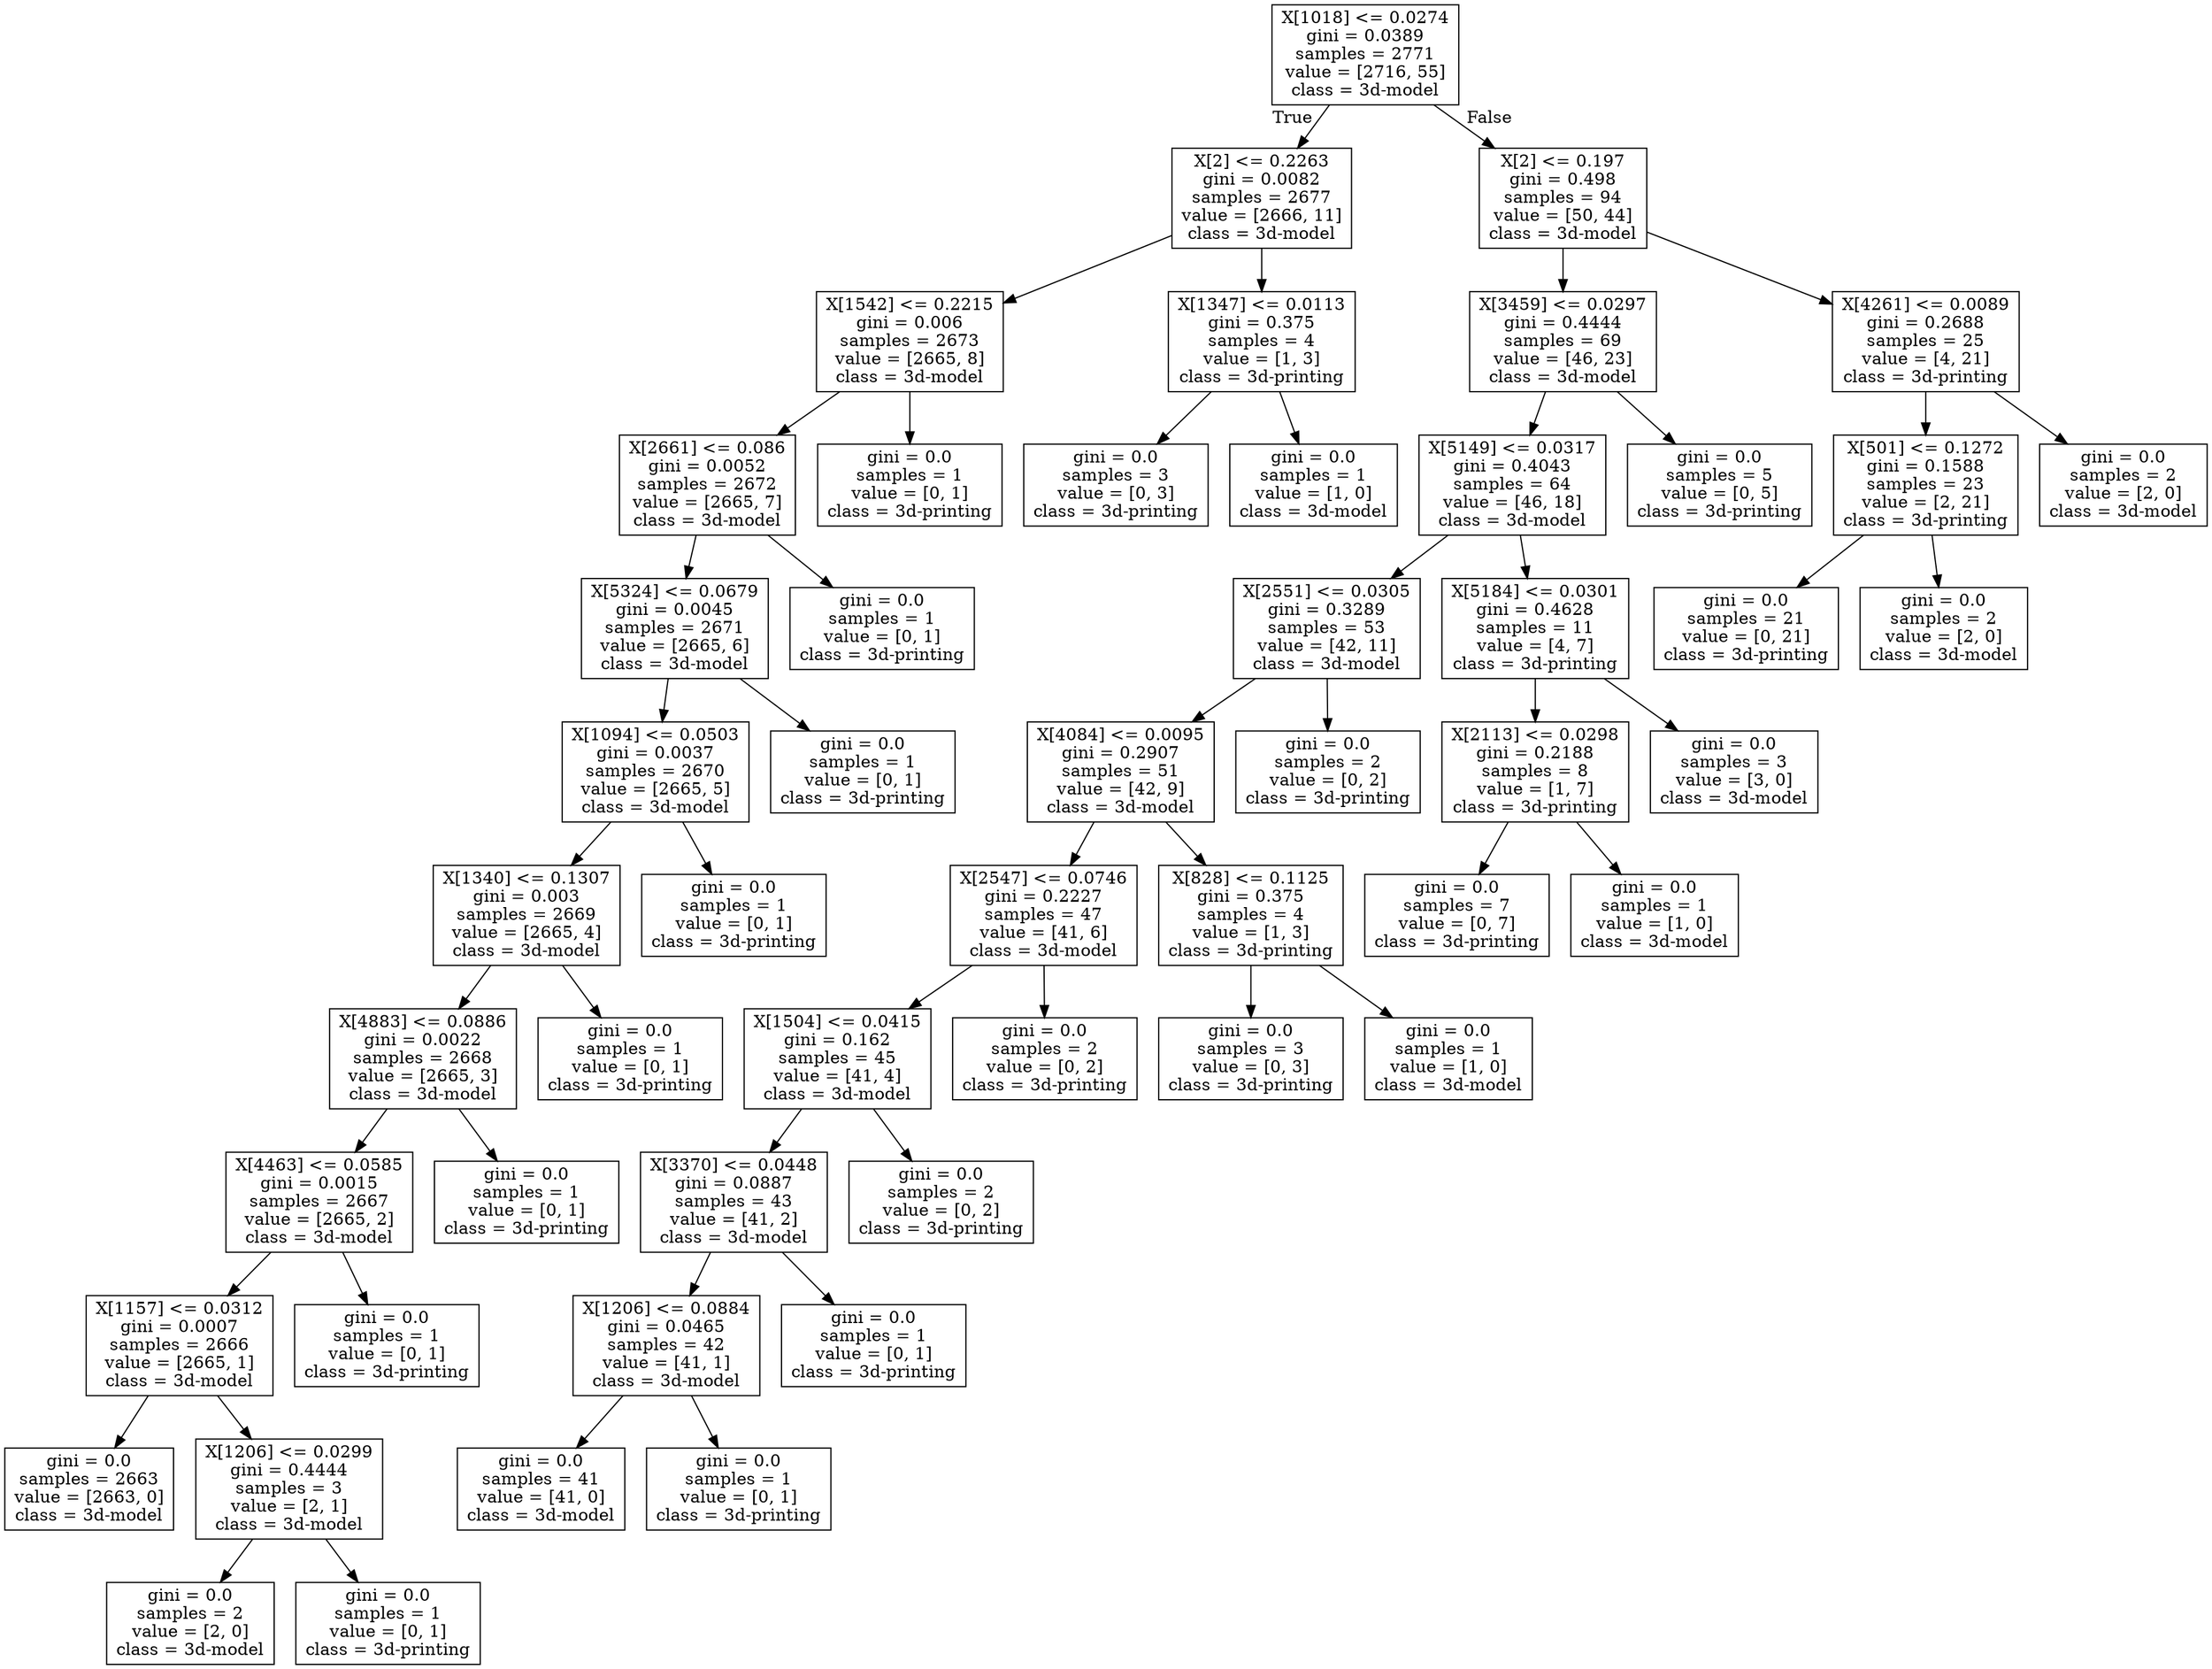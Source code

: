 digraph Tree {
node [shape=box] ;
0 [label="X[1018] <= 0.0274\ngini = 0.0389\nsamples = 2771\nvalue = [2716, 55]\nclass = 3d-model"] ;
1 [label="X[2] <= 0.2263\ngini = 0.0082\nsamples = 2677\nvalue = [2666, 11]\nclass = 3d-model"] ;
0 -> 1 [labeldistance=2.5, labelangle=45, headlabel="True"] ;
2 [label="X[1542] <= 0.2215\ngini = 0.006\nsamples = 2673\nvalue = [2665, 8]\nclass = 3d-model"] ;
1 -> 2 ;
3 [label="X[2661] <= 0.086\ngini = 0.0052\nsamples = 2672\nvalue = [2665, 7]\nclass = 3d-model"] ;
2 -> 3 ;
4 [label="X[5324] <= 0.0679\ngini = 0.0045\nsamples = 2671\nvalue = [2665, 6]\nclass = 3d-model"] ;
3 -> 4 ;
5 [label="X[1094] <= 0.0503\ngini = 0.0037\nsamples = 2670\nvalue = [2665, 5]\nclass = 3d-model"] ;
4 -> 5 ;
6 [label="X[1340] <= 0.1307\ngini = 0.003\nsamples = 2669\nvalue = [2665, 4]\nclass = 3d-model"] ;
5 -> 6 ;
7 [label="X[4883] <= 0.0886\ngini = 0.0022\nsamples = 2668\nvalue = [2665, 3]\nclass = 3d-model"] ;
6 -> 7 ;
8 [label="X[4463] <= 0.0585\ngini = 0.0015\nsamples = 2667\nvalue = [2665, 2]\nclass = 3d-model"] ;
7 -> 8 ;
9 [label="X[1157] <= 0.0312\ngini = 0.0007\nsamples = 2666\nvalue = [2665, 1]\nclass = 3d-model"] ;
8 -> 9 ;
10 [label="gini = 0.0\nsamples = 2663\nvalue = [2663, 0]\nclass = 3d-model"] ;
9 -> 10 ;
11 [label="X[1206] <= 0.0299\ngini = 0.4444\nsamples = 3\nvalue = [2, 1]\nclass = 3d-model"] ;
9 -> 11 ;
12 [label="gini = 0.0\nsamples = 2\nvalue = [2, 0]\nclass = 3d-model"] ;
11 -> 12 ;
13 [label="gini = 0.0\nsamples = 1\nvalue = [0, 1]\nclass = 3d-printing"] ;
11 -> 13 ;
14 [label="gini = 0.0\nsamples = 1\nvalue = [0, 1]\nclass = 3d-printing"] ;
8 -> 14 ;
15 [label="gini = 0.0\nsamples = 1\nvalue = [0, 1]\nclass = 3d-printing"] ;
7 -> 15 ;
16 [label="gini = 0.0\nsamples = 1\nvalue = [0, 1]\nclass = 3d-printing"] ;
6 -> 16 ;
17 [label="gini = 0.0\nsamples = 1\nvalue = [0, 1]\nclass = 3d-printing"] ;
5 -> 17 ;
18 [label="gini = 0.0\nsamples = 1\nvalue = [0, 1]\nclass = 3d-printing"] ;
4 -> 18 ;
19 [label="gini = 0.0\nsamples = 1\nvalue = [0, 1]\nclass = 3d-printing"] ;
3 -> 19 ;
20 [label="gini = 0.0\nsamples = 1\nvalue = [0, 1]\nclass = 3d-printing"] ;
2 -> 20 ;
21 [label="X[1347] <= 0.0113\ngini = 0.375\nsamples = 4\nvalue = [1, 3]\nclass = 3d-printing"] ;
1 -> 21 ;
22 [label="gini = 0.0\nsamples = 3\nvalue = [0, 3]\nclass = 3d-printing"] ;
21 -> 22 ;
23 [label="gini = 0.0\nsamples = 1\nvalue = [1, 0]\nclass = 3d-model"] ;
21 -> 23 ;
24 [label="X[2] <= 0.197\ngini = 0.498\nsamples = 94\nvalue = [50, 44]\nclass = 3d-model"] ;
0 -> 24 [labeldistance=2.5, labelangle=-45, headlabel="False"] ;
25 [label="X[3459] <= 0.0297\ngini = 0.4444\nsamples = 69\nvalue = [46, 23]\nclass = 3d-model"] ;
24 -> 25 ;
26 [label="X[5149] <= 0.0317\ngini = 0.4043\nsamples = 64\nvalue = [46, 18]\nclass = 3d-model"] ;
25 -> 26 ;
27 [label="X[2551] <= 0.0305\ngini = 0.3289\nsamples = 53\nvalue = [42, 11]\nclass = 3d-model"] ;
26 -> 27 ;
28 [label="X[4084] <= 0.0095\ngini = 0.2907\nsamples = 51\nvalue = [42, 9]\nclass = 3d-model"] ;
27 -> 28 ;
29 [label="X[2547] <= 0.0746\ngini = 0.2227\nsamples = 47\nvalue = [41, 6]\nclass = 3d-model"] ;
28 -> 29 ;
30 [label="X[1504] <= 0.0415\ngini = 0.162\nsamples = 45\nvalue = [41, 4]\nclass = 3d-model"] ;
29 -> 30 ;
31 [label="X[3370] <= 0.0448\ngini = 0.0887\nsamples = 43\nvalue = [41, 2]\nclass = 3d-model"] ;
30 -> 31 ;
32 [label="X[1206] <= 0.0884\ngini = 0.0465\nsamples = 42\nvalue = [41, 1]\nclass = 3d-model"] ;
31 -> 32 ;
33 [label="gini = 0.0\nsamples = 41\nvalue = [41, 0]\nclass = 3d-model"] ;
32 -> 33 ;
34 [label="gini = 0.0\nsamples = 1\nvalue = [0, 1]\nclass = 3d-printing"] ;
32 -> 34 ;
35 [label="gini = 0.0\nsamples = 1\nvalue = [0, 1]\nclass = 3d-printing"] ;
31 -> 35 ;
36 [label="gini = 0.0\nsamples = 2\nvalue = [0, 2]\nclass = 3d-printing"] ;
30 -> 36 ;
37 [label="gini = 0.0\nsamples = 2\nvalue = [0, 2]\nclass = 3d-printing"] ;
29 -> 37 ;
38 [label="X[828] <= 0.1125\ngini = 0.375\nsamples = 4\nvalue = [1, 3]\nclass = 3d-printing"] ;
28 -> 38 ;
39 [label="gini = 0.0\nsamples = 3\nvalue = [0, 3]\nclass = 3d-printing"] ;
38 -> 39 ;
40 [label="gini = 0.0\nsamples = 1\nvalue = [1, 0]\nclass = 3d-model"] ;
38 -> 40 ;
41 [label="gini = 0.0\nsamples = 2\nvalue = [0, 2]\nclass = 3d-printing"] ;
27 -> 41 ;
42 [label="X[5184] <= 0.0301\ngini = 0.4628\nsamples = 11\nvalue = [4, 7]\nclass = 3d-printing"] ;
26 -> 42 ;
43 [label="X[2113] <= 0.0298\ngini = 0.2188\nsamples = 8\nvalue = [1, 7]\nclass = 3d-printing"] ;
42 -> 43 ;
44 [label="gini = 0.0\nsamples = 7\nvalue = [0, 7]\nclass = 3d-printing"] ;
43 -> 44 ;
45 [label="gini = 0.0\nsamples = 1\nvalue = [1, 0]\nclass = 3d-model"] ;
43 -> 45 ;
46 [label="gini = 0.0\nsamples = 3\nvalue = [3, 0]\nclass = 3d-model"] ;
42 -> 46 ;
47 [label="gini = 0.0\nsamples = 5\nvalue = [0, 5]\nclass = 3d-printing"] ;
25 -> 47 ;
48 [label="X[4261] <= 0.0089\ngini = 0.2688\nsamples = 25\nvalue = [4, 21]\nclass = 3d-printing"] ;
24 -> 48 ;
49 [label="X[501] <= 0.1272\ngini = 0.1588\nsamples = 23\nvalue = [2, 21]\nclass = 3d-printing"] ;
48 -> 49 ;
50 [label="gini = 0.0\nsamples = 21\nvalue = [0, 21]\nclass = 3d-printing"] ;
49 -> 50 ;
51 [label="gini = 0.0\nsamples = 2\nvalue = [2, 0]\nclass = 3d-model"] ;
49 -> 51 ;
52 [label="gini = 0.0\nsamples = 2\nvalue = [2, 0]\nclass = 3d-model"] ;
48 -> 52 ;
}